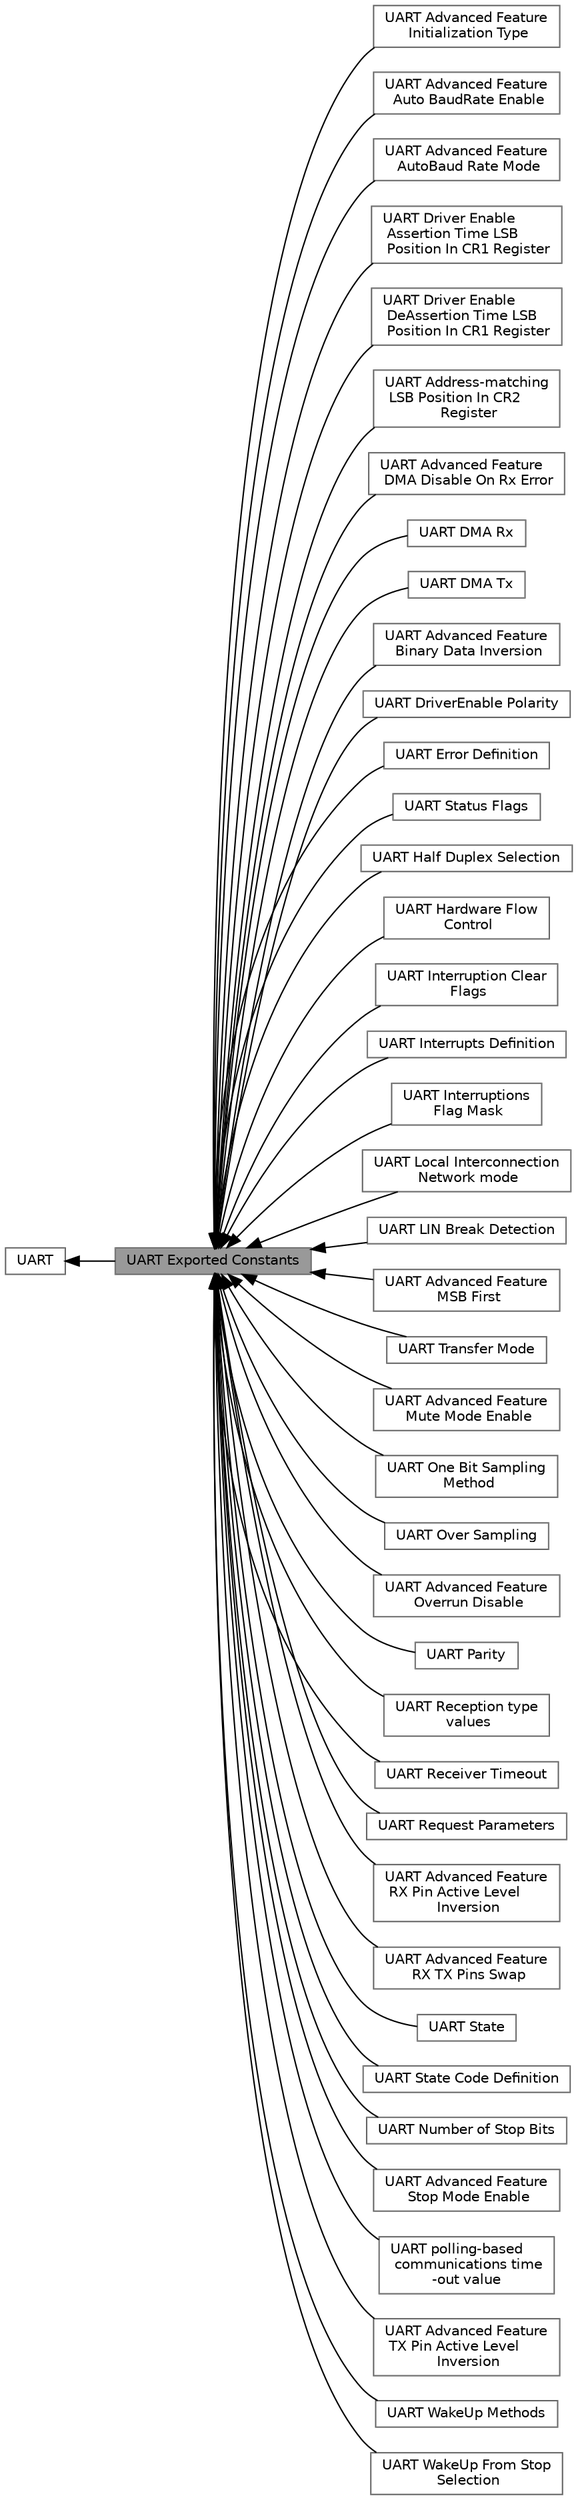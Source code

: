 digraph "UART Exported Constants"
{
 // LATEX_PDF_SIZE
  bgcolor="transparent";
  edge [fontname=Helvetica,fontsize=10,labelfontname=Helvetica,labelfontsize=10];
  node [fontname=Helvetica,fontsize=10,shape=box,height=0.2,width=0.4];
  rankdir=LR;
  Node2 [id="Node000002",label="UART",height=0.2,width=0.4,color="grey40", fillcolor="white", style="filled",URL="$group___u_a_r_t.html",tooltip="HAL UART module driver."];
  Node21 [id="Node000021",label="UART Advanced Feature\l Initialization Type",height=0.2,width=0.4,color="grey40", fillcolor="white", style="filled",URL="$group___u_a_r_t___advanced___features___initialization___type.html",tooltip=" "];
  Node27 [id="Node000027",label="UART Advanced Feature\l Auto BaudRate Enable",height=0.2,width=0.4,color="grey40", fillcolor="white", style="filled",URL="$group___u_a_r_t___auto_baud_rate___enable.html",tooltip=" "];
  Node12 [id="Node000012",label="UART Advanced Feature\l AutoBaud Rate Mode",height=0.2,width=0.4,color="grey40", fillcolor="white", style="filled",URL="$group___u_a_r_t___auto_baud___rate___mode.html",tooltip=" "];
  Node35 [id="Node000035",label="UART Driver Enable\l Assertion Time LSB\l Position In CR1 Register",height=0.2,width=0.4,color="grey40", fillcolor="white", style="filled",URL="$group___u_a_r_t___c_r1___d_e_a_t___a_d_d_r_e_s_s___l_s_b___p_o_s.html",tooltip=" "];
  Node36 [id="Node000036",label="UART Driver Enable\l DeAssertion Time LSB\l Position In CR1 Register",height=0.2,width=0.4,color="grey40", fillcolor="white", style="filled",URL="$group___u_a_r_t___c_r1___d_e_d_t___a_d_d_r_e_s_s___l_s_b___p_o_s.html",tooltip=" "];
  Node32 [id="Node000032",label="UART Address-matching\l LSB Position In CR2\l Register",height=0.2,width=0.4,color="grey40", fillcolor="white", style="filled",URL="$group___u_a_r_t___c_r2___a_d_d_r_e_s_s___l_s_b___p_o_s.html",tooltip=" "];
  Node28 [id="Node000028",label="UART Advanced Feature\l DMA Disable On Rx Error",height=0.2,width=0.4,color="grey40", fillcolor="white", style="filled",URL="$group___u_a_r_t___d_m_a___disable__on___rx___error.html",tooltip=" "];
  Node17 [id="Node000017",label="UART DMA Rx",height=0.2,width=0.4,color="grey40", fillcolor="white", style="filled",URL="$group___u_a_r_t___d_m_a___rx.html",tooltip=" "];
  Node16 [id="Node000016",label="UART DMA Tx",height=0.2,width=0.4,color="grey40", fillcolor="white", style="filled",URL="$group___u_a_r_t___d_m_a___tx.html",tooltip=" "];
  Node24 [id="Node000024",label="UART Advanced Feature\l Binary Data Inversion",height=0.2,width=0.4,color="grey40", fillcolor="white", style="filled",URL="$group___u_a_r_t___data___inv.html",tooltip=" "];
  Node34 [id="Node000034",label="UART DriverEnable Polarity",height=0.2,width=0.4,color="grey40", fillcolor="white", style="filled",URL="$group___u_a_r_t___driver_enable___polarity.html",tooltip=" "];
  Node4 [id="Node000004",label="UART Error Definition",height=0.2,width=0.4,color="grey40", fillcolor="white", style="filled",URL="$group___u_a_r_t___error___definition.html",tooltip=" "];
  Node1 [id="Node000001",label="UART Exported Constants",height=0.2,width=0.4,color="gray40", fillcolor="grey60", style="filled", fontcolor="black",tooltip=" "];
  Node39 [id="Node000039",label="UART Status Flags",height=0.2,width=0.4,color="grey40", fillcolor="white", style="filled",URL="$group___u_a_r_t___flags.html",tooltip=" "];
  Node18 [id="Node000018",label="UART Half Duplex Selection",height=0.2,width=0.4,color="grey40", fillcolor="white", style="filled",URL="$group___u_a_r_t___half___duplex___selection.html",tooltip=" "];
  Node7 [id="Node000007",label="UART Hardware Flow\l Control",height=0.2,width=0.4,color="grey40", fillcolor="white", style="filled",URL="$group___u_a_r_t___hardware___flow___control.html",tooltip=" "];
  Node41 [id="Node000041",label="UART Interruption Clear\l Flags",height=0.2,width=0.4,color="grey40", fillcolor="white", style="filled",URL="$group___u_a_r_t___i_t___c_l_e_a_r___flags.html",tooltip=" "];
  Node40 [id="Node000040",label="UART Interrupts Definition",height=0.2,width=0.4,color="grey40", fillcolor="white", style="filled",URL="$group___u_a_r_t___interrupt__definition.html",tooltip=" "];
  Node37 [id="Node000037",label="UART Interruptions\l Flag Mask",height=0.2,width=0.4,color="grey40", fillcolor="white", style="filled",URL="$group___u_a_r_t___interruption___mask.html",tooltip=" "];
  Node14 [id="Node000014",label="UART Local Interconnection\l Network mode",height=0.2,width=0.4,color="grey40", fillcolor="white", style="filled",URL="$group___u_a_r_t___l_i_n.html",tooltip=" "];
  Node15 [id="Node000015",label="UART LIN Break Detection",height=0.2,width=0.4,color="grey40", fillcolor="white", style="filled",URL="$group___u_a_r_t___l_i_n___break___detection.html",tooltip=" "];
  Node29 [id="Node000029",label="UART Advanced Feature\l MSB First",height=0.2,width=0.4,color="grey40", fillcolor="white", style="filled",URL="$group___u_a_r_t___m_s_b___first.html",tooltip=" "];
  Node8 [id="Node000008",label="UART Transfer Mode",height=0.2,width=0.4,color="grey40", fillcolor="white", style="filled",URL="$group___u_a_r_t___mode.html",tooltip=" "];
  Node31 [id="Node000031",label="UART Advanced Feature\l Mute Mode Enable",height=0.2,width=0.4,color="grey40", fillcolor="white", style="filled",URL="$group___u_a_r_t___mute___mode.html",tooltip=" "];
  Node11 [id="Node000011",label="UART One Bit Sampling\l Method",height=0.2,width=0.4,color="grey40", fillcolor="white", style="filled",URL="$group___u_a_r_t___one_bit___sampling.html",tooltip=" "];
  Node10 [id="Node000010",label="UART Over Sampling",height=0.2,width=0.4,color="grey40", fillcolor="white", style="filled",URL="$group___u_a_r_t___over___sampling.html",tooltip=" "];
  Node26 [id="Node000026",label="UART Advanced Feature\l Overrun Disable",height=0.2,width=0.4,color="grey40", fillcolor="white", style="filled",URL="$group___u_a_r_t___overrun___disable.html",tooltip=" "];
  Node6 [id="Node000006",label="UART Parity",height=0.2,width=0.4,color="grey40", fillcolor="white", style="filled",URL="$group___u_a_r_t___parity.html",tooltip=" "];
  Node42 [id="Node000042",label="UART Reception type\l values",height=0.2,width=0.4,color="grey40", fillcolor="white", style="filled",URL="$group___u_a_r_t___r_e_c_e_p_t_i_o_n___t_y_p_e___values.html",tooltip=" "];
  Node13 [id="Node000013",label="UART Receiver Timeout",height=0.2,width=0.4,color="grey40", fillcolor="white", style="filled",URL="$group___u_a_r_t___receiver___timeout.html",tooltip=" "];
  Node20 [id="Node000020",label="UART Request Parameters",height=0.2,width=0.4,color="grey40", fillcolor="white", style="filled",URL="$group___u_a_r_t___request___parameters.html",tooltip=" "];
  Node23 [id="Node000023",label="UART Advanced Feature\l RX Pin Active Level\l Inversion",height=0.2,width=0.4,color="grey40", fillcolor="white", style="filled",URL="$group___u_a_r_t___rx___inv.html",tooltip=" "];
  Node25 [id="Node000025",label="UART Advanced Feature\l RX TX Pins Swap",height=0.2,width=0.4,color="grey40", fillcolor="white", style="filled",URL="$group___u_a_r_t___rx___tx___swap.html",tooltip=" "];
  Node9 [id="Node000009",label="UART State",height=0.2,width=0.4,color="grey40", fillcolor="white", style="filled",URL="$group___u_a_r_t___state.html",tooltip=" "];
  Node3 [id="Node000003",label="UART State Code Definition",height=0.2,width=0.4,color="grey40", fillcolor="white", style="filled",URL="$group___u_a_r_t___state___definition.html",tooltip=" "];
  Node5 [id="Node000005",label="UART Number of Stop Bits",height=0.2,width=0.4,color="grey40", fillcolor="white", style="filled",URL="$group___u_a_r_t___stop___bits.html",tooltip=" "];
  Node30 [id="Node000030",label="UART Advanced Feature\l Stop Mode Enable",height=0.2,width=0.4,color="grey40", fillcolor="white", style="filled",URL="$group___u_a_r_t___stop___mode___enable.html",tooltip=" "];
  Node38 [id="Node000038",label="UART polling-based\l communications time\l-out value",height=0.2,width=0.4,color="grey40", fillcolor="white", style="filled",URL="$group___u_a_r_t___time_out___value.html",tooltip=" "];
  Node22 [id="Node000022",label="UART Advanced Feature\l TX Pin Active Level\l Inversion",height=0.2,width=0.4,color="grey40", fillcolor="white", style="filled",URL="$group___u_a_r_t___tx___inv.html",tooltip=" "];
  Node19 [id="Node000019",label="UART WakeUp Methods",height=0.2,width=0.4,color="grey40", fillcolor="white", style="filled",URL="$group___u_a_r_t___wake_up___methods.html",tooltip=" "];
  Node33 [id="Node000033",label="UART WakeUp From Stop\l Selection",height=0.2,width=0.4,color="grey40", fillcolor="white", style="filled",URL="$group___u_a_r_t___wake_up__from___stop___selection.html",tooltip=" "];
  Node2->Node1 [shape=plaintext, dir="back", style="solid"];
  Node1->Node3 [shape=plaintext, dir="back", style="solid"];
  Node1->Node4 [shape=plaintext, dir="back", style="solid"];
  Node1->Node5 [shape=plaintext, dir="back", style="solid"];
  Node1->Node6 [shape=plaintext, dir="back", style="solid"];
  Node1->Node7 [shape=plaintext, dir="back", style="solid"];
  Node1->Node8 [shape=plaintext, dir="back", style="solid"];
  Node1->Node9 [shape=plaintext, dir="back", style="solid"];
  Node1->Node10 [shape=plaintext, dir="back", style="solid"];
  Node1->Node11 [shape=plaintext, dir="back", style="solid"];
  Node1->Node12 [shape=plaintext, dir="back", style="solid"];
  Node1->Node13 [shape=plaintext, dir="back", style="solid"];
  Node1->Node14 [shape=plaintext, dir="back", style="solid"];
  Node1->Node15 [shape=plaintext, dir="back", style="solid"];
  Node1->Node16 [shape=plaintext, dir="back", style="solid"];
  Node1->Node17 [shape=plaintext, dir="back", style="solid"];
  Node1->Node18 [shape=plaintext, dir="back", style="solid"];
  Node1->Node19 [shape=plaintext, dir="back", style="solid"];
  Node1->Node20 [shape=plaintext, dir="back", style="solid"];
  Node1->Node21 [shape=plaintext, dir="back", style="solid"];
  Node1->Node22 [shape=plaintext, dir="back", style="solid"];
  Node1->Node23 [shape=plaintext, dir="back", style="solid"];
  Node1->Node24 [shape=plaintext, dir="back", style="solid"];
  Node1->Node25 [shape=plaintext, dir="back", style="solid"];
  Node1->Node26 [shape=plaintext, dir="back", style="solid"];
  Node1->Node27 [shape=plaintext, dir="back", style="solid"];
  Node1->Node28 [shape=plaintext, dir="back", style="solid"];
  Node1->Node29 [shape=plaintext, dir="back", style="solid"];
  Node1->Node30 [shape=plaintext, dir="back", style="solid"];
  Node1->Node31 [shape=plaintext, dir="back", style="solid"];
  Node1->Node32 [shape=plaintext, dir="back", style="solid"];
  Node1->Node33 [shape=plaintext, dir="back", style="solid"];
  Node1->Node34 [shape=plaintext, dir="back", style="solid"];
  Node1->Node35 [shape=plaintext, dir="back", style="solid"];
  Node1->Node36 [shape=plaintext, dir="back", style="solid"];
  Node1->Node37 [shape=plaintext, dir="back", style="solid"];
  Node1->Node38 [shape=plaintext, dir="back", style="solid"];
  Node1->Node39 [shape=plaintext, dir="back", style="solid"];
  Node1->Node40 [shape=plaintext, dir="back", style="solid"];
  Node1->Node41 [shape=plaintext, dir="back", style="solid"];
  Node1->Node42 [shape=plaintext, dir="back", style="solid"];
}
